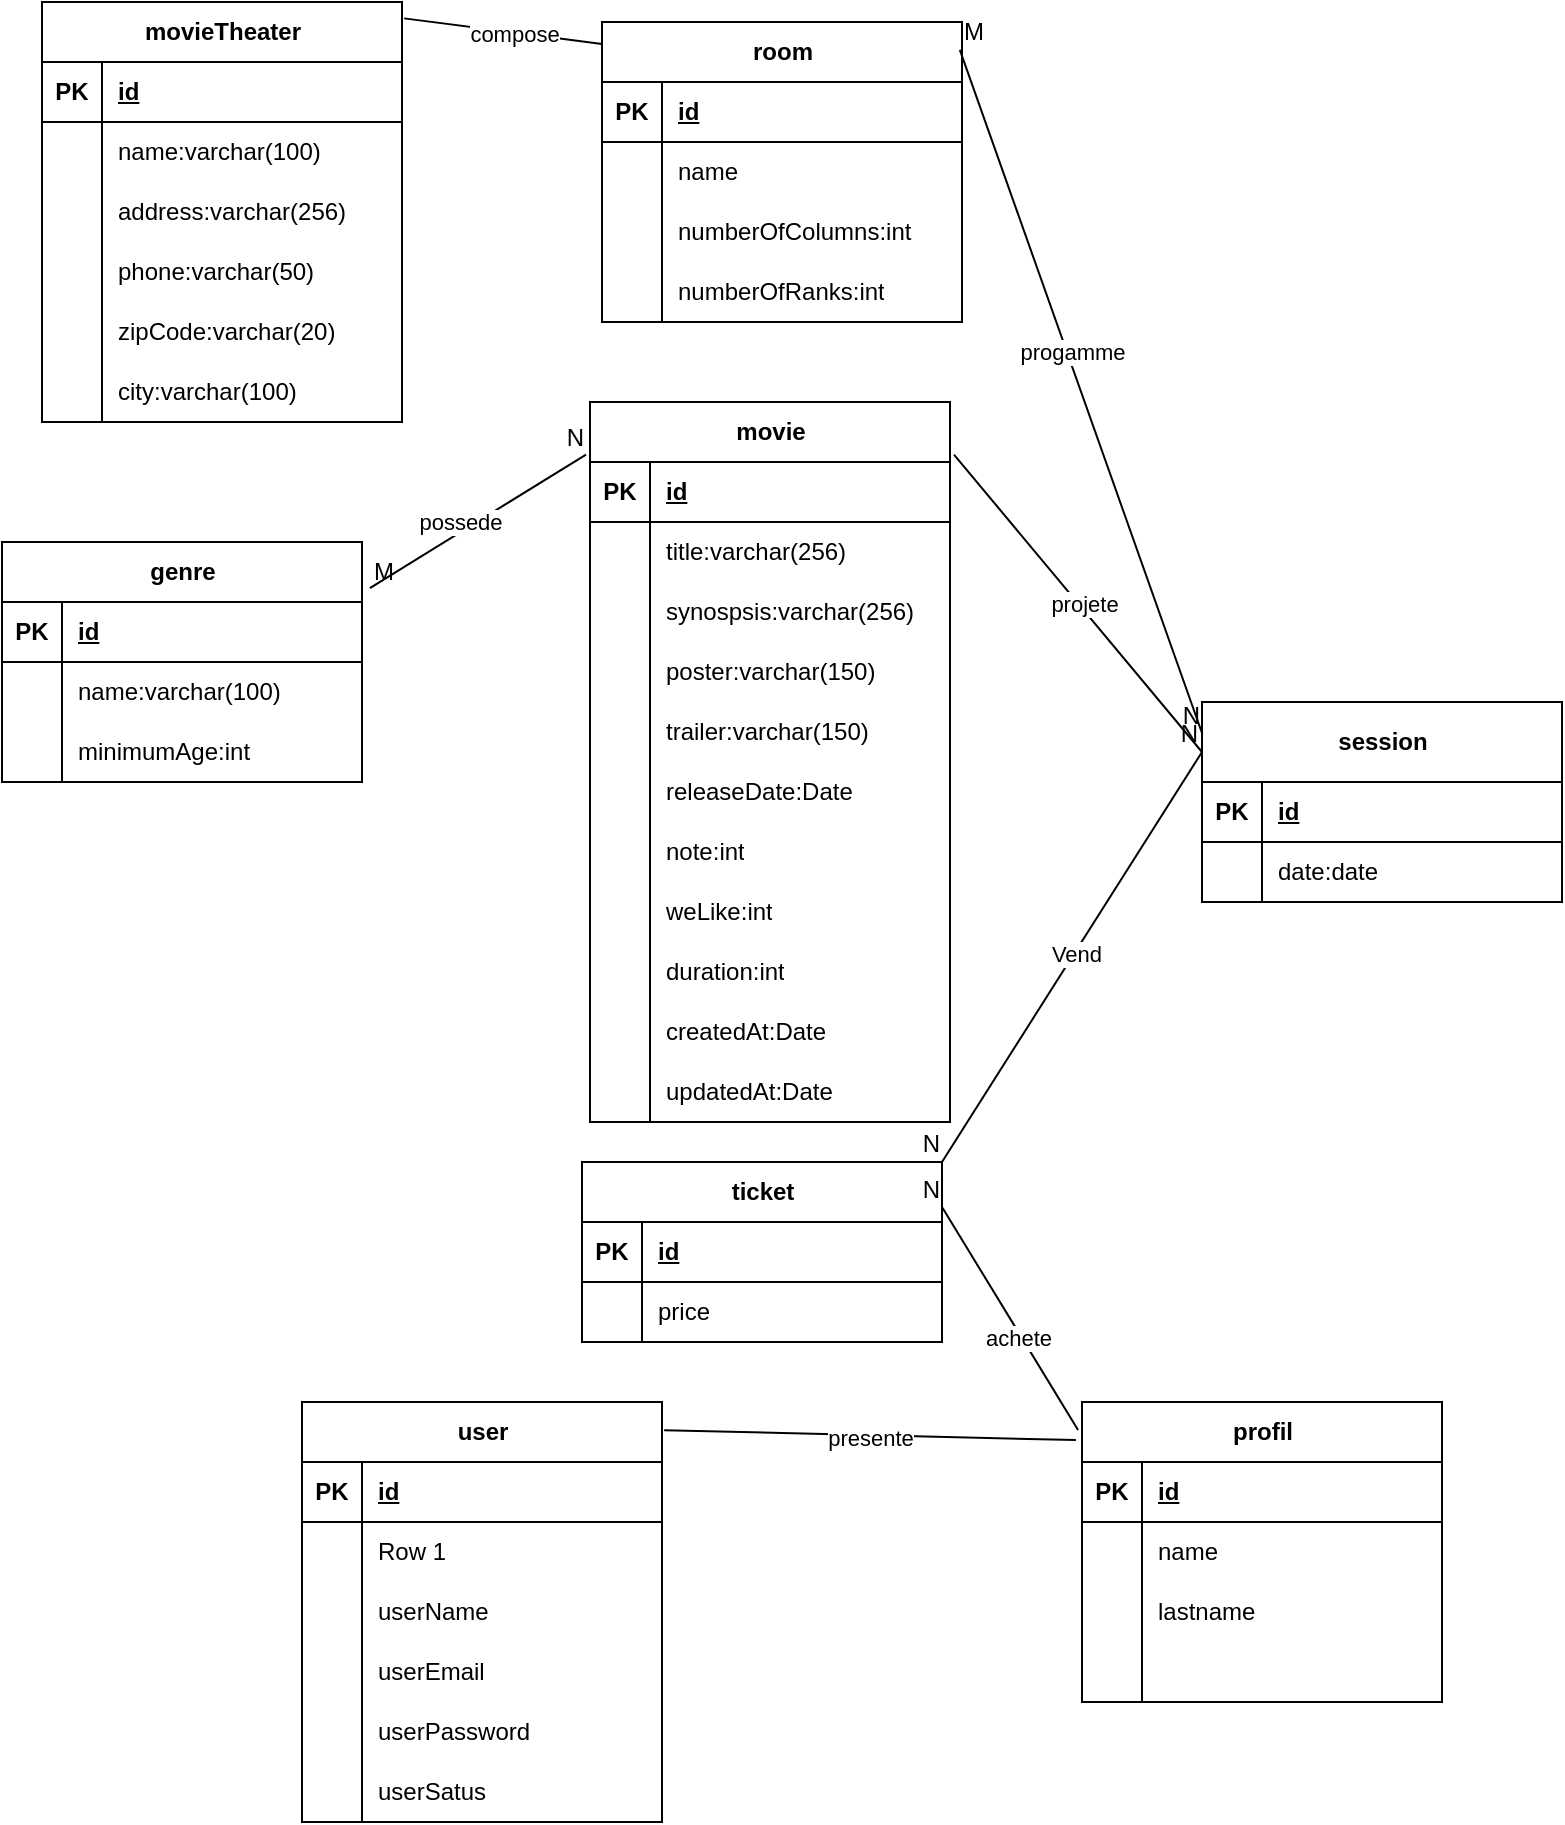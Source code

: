 <mxfile version="26.1.1">
  <diagram name="Page-1" id="TmWIu_iMLcx2jG5zVxqu">
    <mxGraphModel dx="1434" dy="746" grid="1" gridSize="10" guides="1" tooltips="1" connect="1" arrows="1" fold="1" page="1" pageScale="1" pageWidth="827" pageHeight="1169" math="0" shadow="0">
      <root>
        <mxCell id="0" />
        <mxCell id="1" parent="0" />
        <mxCell id="Eovo6TeuMwgqBrmvmddt-1" value="movieTheater" style="shape=table;startSize=30;container=1;collapsible=1;childLayout=tableLayout;fixedRows=1;rowLines=0;fontStyle=1;align=center;resizeLast=1;html=1;" parent="1" vertex="1">
          <mxGeometry x="40" y="30" width="180" height="210" as="geometry" />
        </mxCell>
        <mxCell id="Eovo6TeuMwgqBrmvmddt-2" value="" style="shape=tableRow;horizontal=0;startSize=0;swimlaneHead=0;swimlaneBody=0;fillColor=none;collapsible=0;dropTarget=0;points=[[0,0.5],[1,0.5]];portConstraint=eastwest;top=0;left=0;right=0;bottom=1;" parent="Eovo6TeuMwgqBrmvmddt-1" vertex="1">
          <mxGeometry y="30" width="180" height="30" as="geometry" />
        </mxCell>
        <mxCell id="Eovo6TeuMwgqBrmvmddt-3" value="PK" style="shape=partialRectangle;connectable=0;fillColor=none;top=0;left=0;bottom=0;right=0;fontStyle=1;overflow=hidden;whiteSpace=wrap;html=1;" parent="Eovo6TeuMwgqBrmvmddt-2" vertex="1">
          <mxGeometry width="30" height="30" as="geometry">
            <mxRectangle width="30" height="30" as="alternateBounds" />
          </mxGeometry>
        </mxCell>
        <mxCell id="Eovo6TeuMwgqBrmvmddt-4" value="id" style="shape=partialRectangle;connectable=0;fillColor=none;top=0;left=0;bottom=0;right=0;align=left;spacingLeft=6;fontStyle=5;overflow=hidden;whiteSpace=wrap;html=1;" parent="Eovo6TeuMwgqBrmvmddt-2" vertex="1">
          <mxGeometry x="30" width="150" height="30" as="geometry">
            <mxRectangle width="150" height="30" as="alternateBounds" />
          </mxGeometry>
        </mxCell>
        <mxCell id="Eovo6TeuMwgqBrmvmddt-5" value="" style="shape=tableRow;horizontal=0;startSize=0;swimlaneHead=0;swimlaneBody=0;fillColor=none;collapsible=0;dropTarget=0;points=[[0,0.5],[1,0.5]];portConstraint=eastwest;top=0;left=0;right=0;bottom=0;" parent="Eovo6TeuMwgqBrmvmddt-1" vertex="1">
          <mxGeometry y="60" width="180" height="30" as="geometry" />
        </mxCell>
        <mxCell id="Eovo6TeuMwgqBrmvmddt-6" value="" style="shape=partialRectangle;connectable=0;fillColor=none;top=0;left=0;bottom=0;right=0;editable=1;overflow=hidden;whiteSpace=wrap;html=1;" parent="Eovo6TeuMwgqBrmvmddt-5" vertex="1">
          <mxGeometry width="30" height="30" as="geometry">
            <mxRectangle width="30" height="30" as="alternateBounds" />
          </mxGeometry>
        </mxCell>
        <mxCell id="Eovo6TeuMwgqBrmvmddt-7" value="name:varchar(100)" style="shape=partialRectangle;connectable=0;fillColor=none;top=0;left=0;bottom=0;right=0;align=left;spacingLeft=6;overflow=hidden;whiteSpace=wrap;html=1;" parent="Eovo6TeuMwgqBrmvmddt-5" vertex="1">
          <mxGeometry x="30" width="150" height="30" as="geometry">
            <mxRectangle width="150" height="30" as="alternateBounds" />
          </mxGeometry>
        </mxCell>
        <mxCell id="Eovo6TeuMwgqBrmvmddt-8" value="" style="shape=tableRow;horizontal=0;startSize=0;swimlaneHead=0;swimlaneBody=0;fillColor=none;collapsible=0;dropTarget=0;points=[[0,0.5],[1,0.5]];portConstraint=eastwest;top=0;left=0;right=0;bottom=0;" parent="Eovo6TeuMwgqBrmvmddt-1" vertex="1">
          <mxGeometry y="90" width="180" height="30" as="geometry" />
        </mxCell>
        <mxCell id="Eovo6TeuMwgqBrmvmddt-9" value="" style="shape=partialRectangle;connectable=0;fillColor=none;top=0;left=0;bottom=0;right=0;editable=1;overflow=hidden;whiteSpace=wrap;html=1;" parent="Eovo6TeuMwgqBrmvmddt-8" vertex="1">
          <mxGeometry width="30" height="30" as="geometry">
            <mxRectangle width="30" height="30" as="alternateBounds" />
          </mxGeometry>
        </mxCell>
        <mxCell id="Eovo6TeuMwgqBrmvmddt-10" value="address:varchar(256)" style="shape=partialRectangle;connectable=0;fillColor=none;top=0;left=0;bottom=0;right=0;align=left;spacingLeft=6;overflow=hidden;whiteSpace=wrap;html=1;" parent="Eovo6TeuMwgqBrmvmddt-8" vertex="1">
          <mxGeometry x="30" width="150" height="30" as="geometry">
            <mxRectangle width="150" height="30" as="alternateBounds" />
          </mxGeometry>
        </mxCell>
        <mxCell id="am1S7sP2ahXipghNQd0s-4" style="shape=tableRow;horizontal=0;startSize=0;swimlaneHead=0;swimlaneBody=0;fillColor=none;collapsible=0;dropTarget=0;points=[[0,0.5],[1,0.5]];portConstraint=eastwest;top=0;left=0;right=0;bottom=0;" vertex="1" parent="Eovo6TeuMwgqBrmvmddt-1">
          <mxGeometry y="120" width="180" height="30" as="geometry" />
        </mxCell>
        <mxCell id="am1S7sP2ahXipghNQd0s-5" style="shape=partialRectangle;connectable=0;fillColor=none;top=0;left=0;bottom=0;right=0;editable=1;overflow=hidden;whiteSpace=wrap;html=1;" vertex="1" parent="am1S7sP2ahXipghNQd0s-4">
          <mxGeometry width="30" height="30" as="geometry">
            <mxRectangle width="30" height="30" as="alternateBounds" />
          </mxGeometry>
        </mxCell>
        <mxCell id="am1S7sP2ahXipghNQd0s-6" value="phone:varchar(50)" style="shape=partialRectangle;connectable=0;fillColor=none;top=0;left=0;bottom=0;right=0;align=left;spacingLeft=6;overflow=hidden;whiteSpace=wrap;html=1;" vertex="1" parent="am1S7sP2ahXipghNQd0s-4">
          <mxGeometry x="30" width="150" height="30" as="geometry">
            <mxRectangle width="150" height="30" as="alternateBounds" />
          </mxGeometry>
        </mxCell>
        <mxCell id="Eovo6TeuMwgqBrmvmddt-11" value="" style="shape=tableRow;horizontal=0;startSize=0;swimlaneHead=0;swimlaneBody=0;fillColor=none;collapsible=0;dropTarget=0;points=[[0,0.5],[1,0.5]];portConstraint=eastwest;top=0;left=0;right=0;bottom=0;" parent="Eovo6TeuMwgqBrmvmddt-1" vertex="1">
          <mxGeometry y="150" width="180" height="30" as="geometry" />
        </mxCell>
        <mxCell id="Eovo6TeuMwgqBrmvmddt-12" value="" style="shape=partialRectangle;connectable=0;fillColor=none;top=0;left=0;bottom=0;right=0;editable=1;overflow=hidden;whiteSpace=wrap;html=1;" parent="Eovo6TeuMwgqBrmvmddt-11" vertex="1">
          <mxGeometry width="30" height="30" as="geometry">
            <mxRectangle width="30" height="30" as="alternateBounds" />
          </mxGeometry>
        </mxCell>
        <mxCell id="Eovo6TeuMwgqBrmvmddt-13" value="zipCode:varchar(20)" style="shape=partialRectangle;connectable=0;fillColor=none;top=0;left=0;bottom=0;right=0;align=left;spacingLeft=6;overflow=hidden;whiteSpace=wrap;html=1;" parent="Eovo6TeuMwgqBrmvmddt-11" vertex="1">
          <mxGeometry x="30" width="150" height="30" as="geometry">
            <mxRectangle width="150" height="30" as="alternateBounds" />
          </mxGeometry>
        </mxCell>
        <mxCell id="Eovo6TeuMwgqBrmvmddt-14" style="shape=tableRow;horizontal=0;startSize=0;swimlaneHead=0;swimlaneBody=0;fillColor=none;collapsible=0;dropTarget=0;points=[[0,0.5],[1,0.5]];portConstraint=eastwest;top=0;left=0;right=0;bottom=0;" parent="Eovo6TeuMwgqBrmvmddt-1" vertex="1">
          <mxGeometry y="180" width="180" height="30" as="geometry" />
        </mxCell>
        <mxCell id="Eovo6TeuMwgqBrmvmddt-15" style="shape=partialRectangle;connectable=0;fillColor=none;top=0;left=0;bottom=0;right=0;editable=1;overflow=hidden;whiteSpace=wrap;html=1;" parent="Eovo6TeuMwgqBrmvmddt-14" vertex="1">
          <mxGeometry width="30" height="30" as="geometry">
            <mxRectangle width="30" height="30" as="alternateBounds" />
          </mxGeometry>
        </mxCell>
        <mxCell id="Eovo6TeuMwgqBrmvmddt-16" value="city:varchar(100)" style="shape=partialRectangle;connectable=0;fillColor=none;top=0;left=0;bottom=0;right=0;align=left;spacingLeft=6;overflow=hidden;whiteSpace=wrap;html=1;" parent="Eovo6TeuMwgqBrmvmddt-14" vertex="1">
          <mxGeometry x="30" width="150" height="30" as="geometry">
            <mxRectangle width="150" height="30" as="alternateBounds" />
          </mxGeometry>
        </mxCell>
        <mxCell id="Eovo6TeuMwgqBrmvmddt-17" value="room" style="shape=table;startSize=30;container=1;collapsible=1;childLayout=tableLayout;fixedRows=1;rowLines=0;fontStyle=1;align=center;resizeLast=1;html=1;" parent="1" vertex="1">
          <mxGeometry x="320" y="40" width="180" height="150" as="geometry" />
        </mxCell>
        <mxCell id="Eovo6TeuMwgqBrmvmddt-18" value="" style="shape=tableRow;horizontal=0;startSize=0;swimlaneHead=0;swimlaneBody=0;fillColor=none;collapsible=0;dropTarget=0;points=[[0,0.5],[1,0.5]];portConstraint=eastwest;top=0;left=0;right=0;bottom=1;" parent="Eovo6TeuMwgqBrmvmddt-17" vertex="1">
          <mxGeometry y="30" width="180" height="30" as="geometry" />
        </mxCell>
        <mxCell id="Eovo6TeuMwgqBrmvmddt-19" value="PK" style="shape=partialRectangle;connectable=0;fillColor=none;top=0;left=0;bottom=0;right=0;fontStyle=1;overflow=hidden;whiteSpace=wrap;html=1;" parent="Eovo6TeuMwgqBrmvmddt-18" vertex="1">
          <mxGeometry width="30" height="30" as="geometry">
            <mxRectangle width="30" height="30" as="alternateBounds" />
          </mxGeometry>
        </mxCell>
        <mxCell id="Eovo6TeuMwgqBrmvmddt-20" value="id" style="shape=partialRectangle;connectable=0;fillColor=none;top=0;left=0;bottom=0;right=0;align=left;spacingLeft=6;fontStyle=5;overflow=hidden;whiteSpace=wrap;html=1;" parent="Eovo6TeuMwgqBrmvmddt-18" vertex="1">
          <mxGeometry x="30" width="150" height="30" as="geometry">
            <mxRectangle width="150" height="30" as="alternateBounds" />
          </mxGeometry>
        </mxCell>
        <mxCell id="Eovo6TeuMwgqBrmvmddt-21" value="" style="shape=tableRow;horizontal=0;startSize=0;swimlaneHead=0;swimlaneBody=0;fillColor=none;collapsible=0;dropTarget=0;points=[[0,0.5],[1,0.5]];portConstraint=eastwest;top=0;left=0;right=0;bottom=0;" parent="Eovo6TeuMwgqBrmvmddt-17" vertex="1">
          <mxGeometry y="60" width="180" height="30" as="geometry" />
        </mxCell>
        <mxCell id="Eovo6TeuMwgqBrmvmddt-22" value="" style="shape=partialRectangle;connectable=0;fillColor=none;top=0;left=0;bottom=0;right=0;editable=1;overflow=hidden;whiteSpace=wrap;html=1;" parent="Eovo6TeuMwgqBrmvmddt-21" vertex="1">
          <mxGeometry width="30" height="30" as="geometry">
            <mxRectangle width="30" height="30" as="alternateBounds" />
          </mxGeometry>
        </mxCell>
        <mxCell id="Eovo6TeuMwgqBrmvmddt-23" value="name" style="shape=partialRectangle;connectable=0;fillColor=none;top=0;left=0;bottom=0;right=0;align=left;spacingLeft=6;overflow=hidden;whiteSpace=wrap;html=1;" parent="Eovo6TeuMwgqBrmvmddt-21" vertex="1">
          <mxGeometry x="30" width="150" height="30" as="geometry">
            <mxRectangle width="150" height="30" as="alternateBounds" />
          </mxGeometry>
        </mxCell>
        <mxCell id="Eovo6TeuMwgqBrmvmddt-24" value="" style="shape=tableRow;horizontal=0;startSize=0;swimlaneHead=0;swimlaneBody=0;fillColor=none;collapsible=0;dropTarget=0;points=[[0,0.5],[1,0.5]];portConstraint=eastwest;top=0;left=0;right=0;bottom=0;" parent="Eovo6TeuMwgqBrmvmddt-17" vertex="1">
          <mxGeometry y="90" width="180" height="30" as="geometry" />
        </mxCell>
        <mxCell id="Eovo6TeuMwgqBrmvmddt-25" value="" style="shape=partialRectangle;connectable=0;fillColor=none;top=0;left=0;bottom=0;right=0;editable=1;overflow=hidden;whiteSpace=wrap;html=1;" parent="Eovo6TeuMwgqBrmvmddt-24" vertex="1">
          <mxGeometry width="30" height="30" as="geometry">
            <mxRectangle width="30" height="30" as="alternateBounds" />
          </mxGeometry>
        </mxCell>
        <mxCell id="Eovo6TeuMwgqBrmvmddt-26" value="numberOfColumns:int" style="shape=partialRectangle;connectable=0;fillColor=none;top=0;left=0;bottom=0;right=0;align=left;spacingLeft=6;overflow=hidden;whiteSpace=wrap;html=1;" parent="Eovo6TeuMwgqBrmvmddt-24" vertex="1">
          <mxGeometry x="30" width="150" height="30" as="geometry">
            <mxRectangle width="150" height="30" as="alternateBounds" />
          </mxGeometry>
        </mxCell>
        <mxCell id="Eovo6TeuMwgqBrmvmddt-27" value="" style="shape=tableRow;horizontal=0;startSize=0;swimlaneHead=0;swimlaneBody=0;fillColor=none;collapsible=0;dropTarget=0;points=[[0,0.5],[1,0.5]];portConstraint=eastwest;top=0;left=0;right=0;bottom=0;" parent="Eovo6TeuMwgqBrmvmddt-17" vertex="1">
          <mxGeometry y="120" width="180" height="30" as="geometry" />
        </mxCell>
        <mxCell id="Eovo6TeuMwgqBrmvmddt-28" value="" style="shape=partialRectangle;connectable=0;fillColor=none;top=0;left=0;bottom=0;right=0;editable=1;overflow=hidden;whiteSpace=wrap;html=1;" parent="Eovo6TeuMwgqBrmvmddt-27" vertex="1">
          <mxGeometry width="30" height="30" as="geometry">
            <mxRectangle width="30" height="30" as="alternateBounds" />
          </mxGeometry>
        </mxCell>
        <mxCell id="Eovo6TeuMwgqBrmvmddt-29" value="numberOfRanks:int" style="shape=partialRectangle;connectable=0;fillColor=none;top=0;left=0;bottom=0;right=0;align=left;spacingLeft=6;overflow=hidden;whiteSpace=wrap;html=1;" parent="Eovo6TeuMwgqBrmvmddt-27" vertex="1">
          <mxGeometry x="30" width="150" height="30" as="geometry">
            <mxRectangle width="150" height="30" as="alternateBounds" />
          </mxGeometry>
        </mxCell>
        <mxCell id="Eovo6TeuMwgqBrmvmddt-30" value="" style="endArrow=none;html=1;rounded=0;exitX=1.006;exitY=0.039;exitDx=0;exitDy=0;exitPerimeter=0;entryX=0;entryY=0.073;entryDx=0;entryDy=0;entryPerimeter=0;" parent="1" source="Eovo6TeuMwgqBrmvmddt-1" target="Eovo6TeuMwgqBrmvmddt-17" edge="1">
          <mxGeometry relative="1" as="geometry">
            <mxPoint x="260" y="110" as="sourcePoint" />
            <mxPoint x="420" y="110" as="targetPoint" />
          </mxGeometry>
        </mxCell>
        <mxCell id="Eovo6TeuMwgqBrmvmddt-104" value="compose" style="edgeLabel;html=1;align=center;verticalAlign=middle;resizable=0;points=[];" parent="Eovo6TeuMwgqBrmvmddt-30" vertex="1" connectable="0">
          <mxGeometry x="0.11" relative="1" as="geometry">
            <mxPoint as="offset" />
          </mxGeometry>
        </mxCell>
        <mxCell id="Eovo6TeuMwgqBrmvmddt-31" value="session" style="shape=table;startSize=40;container=1;collapsible=1;childLayout=tableLayout;fixedRows=1;rowLines=0;fontStyle=1;align=center;resizeLast=1;html=1;" parent="1" vertex="1">
          <mxGeometry x="620" y="380" width="180" height="100" as="geometry" />
        </mxCell>
        <mxCell id="Eovo6TeuMwgqBrmvmddt-32" value="" style="shape=tableRow;horizontal=0;startSize=0;swimlaneHead=0;swimlaneBody=0;fillColor=none;collapsible=0;dropTarget=0;points=[[0,0.5],[1,0.5]];portConstraint=eastwest;top=0;left=0;right=0;bottom=1;" parent="Eovo6TeuMwgqBrmvmddt-31" vertex="1">
          <mxGeometry y="40" width="180" height="30" as="geometry" />
        </mxCell>
        <mxCell id="Eovo6TeuMwgqBrmvmddt-33" value="PK" style="shape=partialRectangle;connectable=0;fillColor=none;top=0;left=0;bottom=0;right=0;fontStyle=1;overflow=hidden;whiteSpace=wrap;html=1;" parent="Eovo6TeuMwgqBrmvmddt-32" vertex="1">
          <mxGeometry width="30" height="30" as="geometry">
            <mxRectangle width="30" height="30" as="alternateBounds" />
          </mxGeometry>
        </mxCell>
        <mxCell id="Eovo6TeuMwgqBrmvmddt-34" value="id" style="shape=partialRectangle;connectable=0;fillColor=none;top=0;left=0;bottom=0;right=0;align=left;spacingLeft=6;fontStyle=5;overflow=hidden;whiteSpace=wrap;html=1;" parent="Eovo6TeuMwgqBrmvmddt-32" vertex="1">
          <mxGeometry x="30" width="150" height="30" as="geometry">
            <mxRectangle width="150" height="30" as="alternateBounds" />
          </mxGeometry>
        </mxCell>
        <mxCell id="Eovo6TeuMwgqBrmvmddt-35" value="" style="shape=tableRow;horizontal=0;startSize=0;swimlaneHead=0;swimlaneBody=0;fillColor=none;collapsible=0;dropTarget=0;points=[[0,0.5],[1,0.5]];portConstraint=eastwest;top=0;left=0;right=0;bottom=0;" parent="Eovo6TeuMwgqBrmvmddt-31" vertex="1">
          <mxGeometry y="70" width="180" height="30" as="geometry" />
        </mxCell>
        <mxCell id="Eovo6TeuMwgqBrmvmddt-36" value="" style="shape=partialRectangle;connectable=0;fillColor=none;top=0;left=0;bottom=0;right=0;editable=1;overflow=hidden;whiteSpace=wrap;html=1;" parent="Eovo6TeuMwgqBrmvmddt-35" vertex="1">
          <mxGeometry width="30" height="30" as="geometry">
            <mxRectangle width="30" height="30" as="alternateBounds" />
          </mxGeometry>
        </mxCell>
        <mxCell id="Eovo6TeuMwgqBrmvmddt-37" value="date:date" style="shape=partialRectangle;connectable=0;fillColor=none;top=0;left=0;bottom=0;right=0;align=left;spacingLeft=6;overflow=hidden;whiteSpace=wrap;html=1;" parent="Eovo6TeuMwgqBrmvmddt-35" vertex="1">
          <mxGeometry x="30" width="150" height="30" as="geometry">
            <mxRectangle width="150" height="30" as="alternateBounds" />
          </mxGeometry>
        </mxCell>
        <mxCell id="Eovo6TeuMwgqBrmvmddt-47" value="" style="endArrow=none;html=1;rounded=0;exitX=0.994;exitY=0.093;exitDx=0;exitDy=0;exitPerimeter=0;entryX=0;entryY=0.155;entryDx=0;entryDy=0;entryPerimeter=0;" parent="1" source="Eovo6TeuMwgqBrmvmddt-17" target="Eovo6TeuMwgqBrmvmddt-31" edge="1">
          <mxGeometry relative="1" as="geometry">
            <mxPoint x="320" y="350" as="sourcePoint" />
            <mxPoint x="480" y="350" as="targetPoint" />
          </mxGeometry>
        </mxCell>
        <mxCell id="Eovo6TeuMwgqBrmvmddt-48" value="M" style="resizable=0;html=1;whiteSpace=wrap;align=left;verticalAlign=bottom;" parent="Eovo6TeuMwgqBrmvmddt-47" connectable="0" vertex="1">
          <mxGeometry x="-1" relative="1" as="geometry" />
        </mxCell>
        <mxCell id="Eovo6TeuMwgqBrmvmddt-49" value="N" style="resizable=0;html=1;whiteSpace=wrap;align=right;verticalAlign=bottom;" parent="Eovo6TeuMwgqBrmvmddt-47" connectable="0" vertex="1">
          <mxGeometry x="1" relative="1" as="geometry" />
        </mxCell>
        <mxCell id="Eovo6TeuMwgqBrmvmddt-105" value="progamme" style="edgeLabel;html=1;align=center;verticalAlign=middle;resizable=0;points=[];" parent="Eovo6TeuMwgqBrmvmddt-47" vertex="1" connectable="0">
          <mxGeometry x="-0.113" y="2" relative="1" as="geometry">
            <mxPoint as="offset" />
          </mxGeometry>
        </mxCell>
        <mxCell id="Eovo6TeuMwgqBrmvmddt-50" value="genre" style="shape=table;startSize=30;container=1;collapsible=1;childLayout=tableLayout;fixedRows=1;rowLines=0;fontStyle=1;align=center;resizeLast=1;html=1;" parent="1" vertex="1">
          <mxGeometry x="20" y="300" width="180" height="120" as="geometry" />
        </mxCell>
        <mxCell id="Eovo6TeuMwgqBrmvmddt-51" value="" style="shape=tableRow;horizontal=0;startSize=0;swimlaneHead=0;swimlaneBody=0;fillColor=none;collapsible=0;dropTarget=0;points=[[0,0.5],[1,0.5]];portConstraint=eastwest;top=0;left=0;right=0;bottom=1;" parent="Eovo6TeuMwgqBrmvmddt-50" vertex="1">
          <mxGeometry y="30" width="180" height="30" as="geometry" />
        </mxCell>
        <mxCell id="Eovo6TeuMwgqBrmvmddt-52" value="PK" style="shape=partialRectangle;connectable=0;fillColor=none;top=0;left=0;bottom=0;right=0;fontStyle=1;overflow=hidden;whiteSpace=wrap;html=1;" parent="Eovo6TeuMwgqBrmvmddt-51" vertex="1">
          <mxGeometry width="30" height="30" as="geometry">
            <mxRectangle width="30" height="30" as="alternateBounds" />
          </mxGeometry>
        </mxCell>
        <mxCell id="Eovo6TeuMwgqBrmvmddt-53" value="id" style="shape=partialRectangle;connectable=0;fillColor=none;top=0;left=0;bottom=0;right=0;align=left;spacingLeft=6;fontStyle=5;overflow=hidden;whiteSpace=wrap;html=1;" parent="Eovo6TeuMwgqBrmvmddt-51" vertex="1">
          <mxGeometry x="30" width="150" height="30" as="geometry">
            <mxRectangle width="150" height="30" as="alternateBounds" />
          </mxGeometry>
        </mxCell>
        <mxCell id="Eovo6TeuMwgqBrmvmddt-54" value="" style="shape=tableRow;horizontal=0;startSize=0;swimlaneHead=0;swimlaneBody=0;fillColor=none;collapsible=0;dropTarget=0;points=[[0,0.5],[1,0.5]];portConstraint=eastwest;top=0;left=0;right=0;bottom=0;" parent="Eovo6TeuMwgqBrmvmddt-50" vertex="1">
          <mxGeometry y="60" width="180" height="30" as="geometry" />
        </mxCell>
        <mxCell id="Eovo6TeuMwgqBrmvmddt-55" value="" style="shape=partialRectangle;connectable=0;fillColor=none;top=0;left=0;bottom=0;right=0;editable=1;overflow=hidden;whiteSpace=wrap;html=1;" parent="Eovo6TeuMwgqBrmvmddt-54" vertex="1">
          <mxGeometry width="30" height="30" as="geometry">
            <mxRectangle width="30" height="30" as="alternateBounds" />
          </mxGeometry>
        </mxCell>
        <mxCell id="Eovo6TeuMwgqBrmvmddt-56" value="name:varchar(100)" style="shape=partialRectangle;connectable=0;fillColor=none;top=0;left=0;bottom=0;right=0;align=left;spacingLeft=6;overflow=hidden;whiteSpace=wrap;html=1;" parent="Eovo6TeuMwgqBrmvmddt-54" vertex="1">
          <mxGeometry x="30" width="150" height="30" as="geometry">
            <mxRectangle width="150" height="30" as="alternateBounds" />
          </mxGeometry>
        </mxCell>
        <mxCell id="Eovo6TeuMwgqBrmvmddt-57" value="" style="shape=tableRow;horizontal=0;startSize=0;swimlaneHead=0;swimlaneBody=0;fillColor=none;collapsible=0;dropTarget=0;points=[[0,0.5],[1,0.5]];portConstraint=eastwest;top=0;left=0;right=0;bottom=0;" parent="Eovo6TeuMwgqBrmvmddt-50" vertex="1">
          <mxGeometry y="90" width="180" height="30" as="geometry" />
        </mxCell>
        <mxCell id="Eovo6TeuMwgqBrmvmddt-58" value="" style="shape=partialRectangle;connectable=0;fillColor=none;top=0;left=0;bottom=0;right=0;editable=1;overflow=hidden;whiteSpace=wrap;html=1;" parent="Eovo6TeuMwgqBrmvmddt-57" vertex="1">
          <mxGeometry width="30" height="30" as="geometry">
            <mxRectangle width="30" height="30" as="alternateBounds" />
          </mxGeometry>
        </mxCell>
        <mxCell id="Eovo6TeuMwgqBrmvmddt-59" value="minimumAge:int" style="shape=partialRectangle;connectable=0;fillColor=none;top=0;left=0;bottom=0;right=0;align=left;spacingLeft=6;overflow=hidden;whiteSpace=wrap;html=1;" parent="Eovo6TeuMwgqBrmvmddt-57" vertex="1">
          <mxGeometry x="30" width="150" height="30" as="geometry">
            <mxRectangle width="150" height="30" as="alternateBounds" />
          </mxGeometry>
        </mxCell>
        <mxCell id="Eovo6TeuMwgqBrmvmddt-66" value="movie" style="shape=table;startSize=30;container=1;collapsible=1;childLayout=tableLayout;fixedRows=1;rowLines=0;fontStyle=1;align=center;resizeLast=1;html=1;" parent="1" vertex="1">
          <mxGeometry x="314" y="230" width="180" height="360" as="geometry" />
        </mxCell>
        <mxCell id="Eovo6TeuMwgqBrmvmddt-67" value="" style="shape=tableRow;horizontal=0;startSize=0;swimlaneHead=0;swimlaneBody=0;fillColor=none;collapsible=0;dropTarget=0;points=[[0,0.5],[1,0.5]];portConstraint=eastwest;top=0;left=0;right=0;bottom=1;" parent="Eovo6TeuMwgqBrmvmddt-66" vertex="1">
          <mxGeometry y="30" width="180" height="30" as="geometry" />
        </mxCell>
        <mxCell id="Eovo6TeuMwgqBrmvmddt-68" value="PK" style="shape=partialRectangle;connectable=0;fillColor=none;top=0;left=0;bottom=0;right=0;fontStyle=1;overflow=hidden;whiteSpace=wrap;html=1;" parent="Eovo6TeuMwgqBrmvmddt-67" vertex="1">
          <mxGeometry width="30" height="30" as="geometry">
            <mxRectangle width="30" height="30" as="alternateBounds" />
          </mxGeometry>
        </mxCell>
        <mxCell id="Eovo6TeuMwgqBrmvmddt-69" value="id" style="shape=partialRectangle;connectable=0;fillColor=none;top=0;left=0;bottom=0;right=0;align=left;spacingLeft=6;fontStyle=5;overflow=hidden;whiteSpace=wrap;html=1;" parent="Eovo6TeuMwgqBrmvmddt-67" vertex="1">
          <mxGeometry x="30" width="150" height="30" as="geometry">
            <mxRectangle width="150" height="30" as="alternateBounds" />
          </mxGeometry>
        </mxCell>
        <mxCell id="Eovo6TeuMwgqBrmvmddt-70" value="" style="shape=tableRow;horizontal=0;startSize=0;swimlaneHead=0;swimlaneBody=0;fillColor=none;collapsible=0;dropTarget=0;points=[[0,0.5],[1,0.5]];portConstraint=eastwest;top=0;left=0;right=0;bottom=0;" parent="Eovo6TeuMwgqBrmvmddt-66" vertex="1">
          <mxGeometry y="60" width="180" height="30" as="geometry" />
        </mxCell>
        <mxCell id="Eovo6TeuMwgqBrmvmddt-71" value="" style="shape=partialRectangle;connectable=0;fillColor=none;top=0;left=0;bottom=0;right=0;editable=1;overflow=hidden;whiteSpace=wrap;html=1;" parent="Eovo6TeuMwgqBrmvmddt-70" vertex="1">
          <mxGeometry width="30" height="30" as="geometry">
            <mxRectangle width="30" height="30" as="alternateBounds" />
          </mxGeometry>
        </mxCell>
        <mxCell id="Eovo6TeuMwgqBrmvmddt-72" value="title:varchar(256)" style="shape=partialRectangle;connectable=0;fillColor=none;top=0;left=0;bottom=0;right=0;align=left;spacingLeft=6;overflow=hidden;whiteSpace=wrap;html=1;" parent="Eovo6TeuMwgqBrmvmddt-70" vertex="1">
          <mxGeometry x="30" width="150" height="30" as="geometry">
            <mxRectangle width="150" height="30" as="alternateBounds" />
          </mxGeometry>
        </mxCell>
        <mxCell id="Eovo6TeuMwgqBrmvmddt-73" value="" style="shape=tableRow;horizontal=0;startSize=0;swimlaneHead=0;swimlaneBody=0;fillColor=none;collapsible=0;dropTarget=0;points=[[0,0.5],[1,0.5]];portConstraint=eastwest;top=0;left=0;right=0;bottom=0;" parent="Eovo6TeuMwgqBrmvmddt-66" vertex="1">
          <mxGeometry y="90" width="180" height="30" as="geometry" />
        </mxCell>
        <mxCell id="Eovo6TeuMwgqBrmvmddt-74" value="" style="shape=partialRectangle;connectable=0;fillColor=none;top=0;left=0;bottom=0;right=0;editable=1;overflow=hidden;whiteSpace=wrap;html=1;" parent="Eovo6TeuMwgqBrmvmddt-73" vertex="1">
          <mxGeometry width="30" height="30" as="geometry">
            <mxRectangle width="30" height="30" as="alternateBounds" />
          </mxGeometry>
        </mxCell>
        <mxCell id="Eovo6TeuMwgqBrmvmddt-75" value="synospsis:varchar(256)" style="shape=partialRectangle;connectable=0;fillColor=none;top=0;left=0;bottom=0;right=0;align=left;spacingLeft=6;overflow=hidden;whiteSpace=wrap;html=1;" parent="Eovo6TeuMwgqBrmvmddt-73" vertex="1">
          <mxGeometry x="30" width="150" height="30" as="geometry">
            <mxRectangle width="150" height="30" as="alternateBounds" />
          </mxGeometry>
        </mxCell>
        <mxCell id="Eovo6TeuMwgqBrmvmddt-76" value="" style="shape=tableRow;horizontal=0;startSize=0;swimlaneHead=0;swimlaneBody=0;fillColor=none;collapsible=0;dropTarget=0;points=[[0,0.5],[1,0.5]];portConstraint=eastwest;top=0;left=0;right=0;bottom=0;" parent="Eovo6TeuMwgqBrmvmddt-66" vertex="1">
          <mxGeometry y="120" width="180" height="30" as="geometry" />
        </mxCell>
        <mxCell id="Eovo6TeuMwgqBrmvmddt-77" value="" style="shape=partialRectangle;connectable=0;fillColor=none;top=0;left=0;bottom=0;right=0;editable=1;overflow=hidden;whiteSpace=wrap;html=1;" parent="Eovo6TeuMwgqBrmvmddt-76" vertex="1">
          <mxGeometry width="30" height="30" as="geometry">
            <mxRectangle width="30" height="30" as="alternateBounds" />
          </mxGeometry>
        </mxCell>
        <mxCell id="Eovo6TeuMwgqBrmvmddt-78" value="poster:varchar(150)" style="shape=partialRectangle;connectable=0;fillColor=none;top=0;left=0;bottom=0;right=0;align=left;spacingLeft=6;overflow=hidden;whiteSpace=wrap;html=1;" parent="Eovo6TeuMwgqBrmvmddt-76" vertex="1">
          <mxGeometry x="30" width="150" height="30" as="geometry">
            <mxRectangle width="150" height="30" as="alternateBounds" />
          </mxGeometry>
        </mxCell>
        <mxCell id="Eovo6TeuMwgqBrmvmddt-185" style="shape=tableRow;horizontal=0;startSize=0;swimlaneHead=0;swimlaneBody=0;fillColor=none;collapsible=0;dropTarget=0;points=[[0,0.5],[1,0.5]];portConstraint=eastwest;top=0;left=0;right=0;bottom=0;" parent="Eovo6TeuMwgqBrmvmddt-66" vertex="1">
          <mxGeometry y="150" width="180" height="30" as="geometry" />
        </mxCell>
        <mxCell id="Eovo6TeuMwgqBrmvmddt-186" style="shape=partialRectangle;connectable=0;fillColor=none;top=0;left=0;bottom=0;right=0;editable=1;overflow=hidden;whiteSpace=wrap;html=1;" parent="Eovo6TeuMwgqBrmvmddt-185" vertex="1">
          <mxGeometry width="30" height="30" as="geometry">
            <mxRectangle width="30" height="30" as="alternateBounds" />
          </mxGeometry>
        </mxCell>
        <mxCell id="Eovo6TeuMwgqBrmvmddt-187" value="trailer:varchar(150)" style="shape=partialRectangle;connectable=0;fillColor=none;top=0;left=0;bottom=0;right=0;align=left;spacingLeft=6;overflow=hidden;whiteSpace=wrap;html=1;" parent="Eovo6TeuMwgqBrmvmddt-185" vertex="1">
          <mxGeometry x="30" width="150" height="30" as="geometry">
            <mxRectangle width="150" height="30" as="alternateBounds" />
          </mxGeometry>
        </mxCell>
        <mxCell id="Eovo6TeuMwgqBrmvmddt-188" style="shape=tableRow;horizontal=0;startSize=0;swimlaneHead=0;swimlaneBody=0;fillColor=none;collapsible=0;dropTarget=0;points=[[0,0.5],[1,0.5]];portConstraint=eastwest;top=0;left=0;right=0;bottom=0;" parent="Eovo6TeuMwgqBrmvmddt-66" vertex="1">
          <mxGeometry y="180" width="180" height="30" as="geometry" />
        </mxCell>
        <mxCell id="Eovo6TeuMwgqBrmvmddt-189" style="shape=partialRectangle;connectable=0;fillColor=none;top=0;left=0;bottom=0;right=0;editable=1;overflow=hidden;whiteSpace=wrap;html=1;" parent="Eovo6TeuMwgqBrmvmddt-188" vertex="1">
          <mxGeometry width="30" height="30" as="geometry">
            <mxRectangle width="30" height="30" as="alternateBounds" />
          </mxGeometry>
        </mxCell>
        <mxCell id="Eovo6TeuMwgqBrmvmddt-190" value="releaseDate:Date" style="shape=partialRectangle;connectable=0;fillColor=none;top=0;left=0;bottom=0;right=0;align=left;spacingLeft=6;overflow=hidden;whiteSpace=wrap;html=1;" parent="Eovo6TeuMwgqBrmvmddt-188" vertex="1">
          <mxGeometry x="30" width="150" height="30" as="geometry">
            <mxRectangle width="150" height="30" as="alternateBounds" />
          </mxGeometry>
        </mxCell>
        <mxCell id="Eovo6TeuMwgqBrmvmddt-79" style="shape=tableRow;horizontal=0;startSize=0;swimlaneHead=0;swimlaneBody=0;fillColor=none;collapsible=0;dropTarget=0;points=[[0,0.5],[1,0.5]];portConstraint=eastwest;top=0;left=0;right=0;bottom=0;" parent="Eovo6TeuMwgqBrmvmddt-66" vertex="1">
          <mxGeometry y="210" width="180" height="30" as="geometry" />
        </mxCell>
        <mxCell id="Eovo6TeuMwgqBrmvmddt-80" style="shape=partialRectangle;connectable=0;fillColor=none;top=0;left=0;bottom=0;right=0;editable=1;overflow=hidden;whiteSpace=wrap;html=1;" parent="Eovo6TeuMwgqBrmvmddt-79" vertex="1">
          <mxGeometry width="30" height="30" as="geometry">
            <mxRectangle width="30" height="30" as="alternateBounds" />
          </mxGeometry>
        </mxCell>
        <mxCell id="Eovo6TeuMwgqBrmvmddt-81" value="note:int" style="shape=partialRectangle;connectable=0;fillColor=none;top=0;left=0;bottom=0;right=0;align=left;spacingLeft=6;overflow=hidden;whiteSpace=wrap;html=1;" parent="Eovo6TeuMwgqBrmvmddt-79" vertex="1">
          <mxGeometry x="30" width="150" height="30" as="geometry">
            <mxRectangle width="150" height="30" as="alternateBounds" />
          </mxGeometry>
        </mxCell>
        <mxCell id="Eovo6TeuMwgqBrmvmddt-82" style="shape=tableRow;horizontal=0;startSize=0;swimlaneHead=0;swimlaneBody=0;fillColor=none;collapsible=0;dropTarget=0;points=[[0,0.5],[1,0.5]];portConstraint=eastwest;top=0;left=0;right=0;bottom=0;" parent="Eovo6TeuMwgqBrmvmddt-66" vertex="1">
          <mxGeometry y="240" width="180" height="30" as="geometry" />
        </mxCell>
        <mxCell id="Eovo6TeuMwgqBrmvmddt-83" style="shape=partialRectangle;connectable=0;fillColor=none;top=0;left=0;bottom=0;right=0;editable=1;overflow=hidden;whiteSpace=wrap;html=1;" parent="Eovo6TeuMwgqBrmvmddt-82" vertex="1">
          <mxGeometry width="30" height="30" as="geometry">
            <mxRectangle width="30" height="30" as="alternateBounds" />
          </mxGeometry>
        </mxCell>
        <mxCell id="Eovo6TeuMwgqBrmvmddt-84" value="weLike:int" style="shape=partialRectangle;connectable=0;fillColor=none;top=0;left=0;bottom=0;right=0;align=left;spacingLeft=6;overflow=hidden;whiteSpace=wrap;html=1;" parent="Eovo6TeuMwgqBrmvmddt-82" vertex="1">
          <mxGeometry x="30" width="150" height="30" as="geometry">
            <mxRectangle width="150" height="30" as="alternateBounds" />
          </mxGeometry>
        </mxCell>
        <mxCell id="Eovo6TeuMwgqBrmvmddt-85" style="shape=tableRow;horizontal=0;startSize=0;swimlaneHead=0;swimlaneBody=0;fillColor=none;collapsible=0;dropTarget=0;points=[[0,0.5],[1,0.5]];portConstraint=eastwest;top=0;left=0;right=0;bottom=0;" parent="Eovo6TeuMwgqBrmvmddt-66" vertex="1">
          <mxGeometry y="270" width="180" height="30" as="geometry" />
        </mxCell>
        <mxCell id="Eovo6TeuMwgqBrmvmddt-86" style="shape=partialRectangle;connectable=0;fillColor=none;top=0;left=0;bottom=0;right=0;editable=1;overflow=hidden;whiteSpace=wrap;html=1;" parent="Eovo6TeuMwgqBrmvmddt-85" vertex="1">
          <mxGeometry width="30" height="30" as="geometry">
            <mxRectangle width="30" height="30" as="alternateBounds" />
          </mxGeometry>
        </mxCell>
        <mxCell id="Eovo6TeuMwgqBrmvmddt-87" value="duration:int" style="shape=partialRectangle;connectable=0;fillColor=none;top=0;left=0;bottom=0;right=0;align=left;spacingLeft=6;overflow=hidden;whiteSpace=wrap;html=1;" parent="Eovo6TeuMwgqBrmvmddt-85" vertex="1">
          <mxGeometry x="30" width="150" height="30" as="geometry">
            <mxRectangle width="150" height="30" as="alternateBounds" />
          </mxGeometry>
        </mxCell>
        <mxCell id="Eovo6TeuMwgqBrmvmddt-88" style="shape=tableRow;horizontal=0;startSize=0;swimlaneHead=0;swimlaneBody=0;fillColor=none;collapsible=0;dropTarget=0;points=[[0,0.5],[1,0.5]];portConstraint=eastwest;top=0;left=0;right=0;bottom=0;" parent="Eovo6TeuMwgqBrmvmddt-66" vertex="1">
          <mxGeometry y="300" width="180" height="30" as="geometry" />
        </mxCell>
        <mxCell id="Eovo6TeuMwgqBrmvmddt-89" style="shape=partialRectangle;connectable=0;fillColor=none;top=0;left=0;bottom=0;right=0;editable=1;overflow=hidden;whiteSpace=wrap;html=1;" parent="Eovo6TeuMwgqBrmvmddt-88" vertex="1">
          <mxGeometry width="30" height="30" as="geometry">
            <mxRectangle width="30" height="30" as="alternateBounds" />
          </mxGeometry>
        </mxCell>
        <mxCell id="Eovo6TeuMwgqBrmvmddt-90" value="createdAt:Date" style="shape=partialRectangle;connectable=0;fillColor=none;top=0;left=0;bottom=0;right=0;align=left;spacingLeft=6;overflow=hidden;whiteSpace=wrap;html=1;" parent="Eovo6TeuMwgqBrmvmddt-88" vertex="1">
          <mxGeometry x="30" width="150" height="30" as="geometry">
            <mxRectangle width="150" height="30" as="alternateBounds" />
          </mxGeometry>
        </mxCell>
        <mxCell id="Eovo6TeuMwgqBrmvmddt-91" style="shape=tableRow;horizontal=0;startSize=0;swimlaneHead=0;swimlaneBody=0;fillColor=none;collapsible=0;dropTarget=0;points=[[0,0.5],[1,0.5]];portConstraint=eastwest;top=0;left=0;right=0;bottom=0;" parent="Eovo6TeuMwgqBrmvmddt-66" vertex="1">
          <mxGeometry y="330" width="180" height="30" as="geometry" />
        </mxCell>
        <mxCell id="Eovo6TeuMwgqBrmvmddt-92" style="shape=partialRectangle;connectable=0;fillColor=none;top=0;left=0;bottom=0;right=0;editable=1;overflow=hidden;whiteSpace=wrap;html=1;" parent="Eovo6TeuMwgqBrmvmddt-91" vertex="1">
          <mxGeometry width="30" height="30" as="geometry">
            <mxRectangle width="30" height="30" as="alternateBounds" />
          </mxGeometry>
        </mxCell>
        <mxCell id="Eovo6TeuMwgqBrmvmddt-93" value="updatedAt:Date" style="shape=partialRectangle;connectable=0;fillColor=none;top=0;left=0;bottom=0;right=0;align=left;spacingLeft=6;overflow=hidden;whiteSpace=wrap;html=1;" parent="Eovo6TeuMwgqBrmvmddt-91" vertex="1">
          <mxGeometry x="30" width="150" height="30" as="geometry">
            <mxRectangle width="150" height="30" as="alternateBounds" />
          </mxGeometry>
        </mxCell>
        <mxCell id="Eovo6TeuMwgqBrmvmddt-100" value="" style="endArrow=none;html=1;rounded=0;exitX=1.022;exitY=0.192;exitDx=0;exitDy=0;exitPerimeter=0;entryX=-0.011;entryY=0.073;entryDx=0;entryDy=0;entryPerimeter=0;" parent="1" source="Eovo6TeuMwgqBrmvmddt-50" target="Eovo6TeuMwgqBrmvmddt-66" edge="1">
          <mxGeometry relative="1" as="geometry">
            <mxPoint x="360" y="320" as="sourcePoint" />
            <mxPoint x="490" y="320" as="targetPoint" />
          </mxGeometry>
        </mxCell>
        <mxCell id="Eovo6TeuMwgqBrmvmddt-101" value="M" style="resizable=0;html=1;whiteSpace=wrap;align=left;verticalAlign=bottom;" parent="Eovo6TeuMwgqBrmvmddt-100" connectable="0" vertex="1">
          <mxGeometry x="-1" relative="1" as="geometry" />
        </mxCell>
        <mxCell id="Eovo6TeuMwgqBrmvmddt-102" value="N" style="resizable=0;html=1;whiteSpace=wrap;align=right;verticalAlign=bottom;" parent="Eovo6TeuMwgqBrmvmddt-100" connectable="0" vertex="1">
          <mxGeometry x="1" relative="1" as="geometry" />
        </mxCell>
        <mxCell id="Eovo6TeuMwgqBrmvmddt-103" value="possede" style="edgeLabel;html=1;align=center;verticalAlign=middle;resizable=0;points=[];" parent="Eovo6TeuMwgqBrmvmddt-100" vertex="1" connectable="0">
          <mxGeometry x="-0.532" y="-4" relative="1" as="geometry">
            <mxPoint x="18" y="-21" as="offset" />
          </mxGeometry>
        </mxCell>
        <mxCell id="Eovo6TeuMwgqBrmvmddt-106" value="" style="endArrow=none;html=1;rounded=0;entryX=0;entryY=0.25;entryDx=0;entryDy=0;exitX=1.011;exitY=0.073;exitDx=0;exitDy=0;exitPerimeter=0;" parent="1" source="Eovo6TeuMwgqBrmvmddt-66" target="Eovo6TeuMwgqBrmvmddt-31" edge="1">
          <mxGeometry relative="1" as="geometry">
            <mxPoint x="360" y="320" as="sourcePoint" />
            <mxPoint x="520" y="320" as="targetPoint" />
          </mxGeometry>
        </mxCell>
        <mxCell id="Eovo6TeuMwgqBrmvmddt-107" value="N" style="resizable=0;html=1;whiteSpace=wrap;align=right;verticalAlign=bottom;" parent="Eovo6TeuMwgqBrmvmddt-106" connectable="0" vertex="1">
          <mxGeometry x="1" relative="1" as="geometry" />
        </mxCell>
        <mxCell id="Eovo6TeuMwgqBrmvmddt-108" value="projete" style="edgeLabel;html=1;align=center;verticalAlign=middle;resizable=0;points=[];" parent="Eovo6TeuMwgqBrmvmddt-106" vertex="1" connectable="0">
          <mxGeometry x="0.012" y="2" relative="1" as="geometry">
            <mxPoint as="offset" />
          </mxGeometry>
        </mxCell>
        <mxCell id="Eovo6TeuMwgqBrmvmddt-113" value="ticket" style="shape=table;startSize=30;container=1;collapsible=1;childLayout=tableLayout;fixedRows=1;rowLines=0;fontStyle=1;align=center;resizeLast=1;html=1;" parent="1" vertex="1">
          <mxGeometry x="310" y="610" width="180" height="90" as="geometry" />
        </mxCell>
        <mxCell id="Eovo6TeuMwgqBrmvmddt-114" value="" style="shape=tableRow;horizontal=0;startSize=0;swimlaneHead=0;swimlaneBody=0;fillColor=none;collapsible=0;dropTarget=0;points=[[0,0.5],[1,0.5]];portConstraint=eastwest;top=0;left=0;right=0;bottom=1;" parent="Eovo6TeuMwgqBrmvmddt-113" vertex="1">
          <mxGeometry y="30" width="180" height="30" as="geometry" />
        </mxCell>
        <mxCell id="Eovo6TeuMwgqBrmvmddt-115" value="PK" style="shape=partialRectangle;connectable=0;fillColor=none;top=0;left=0;bottom=0;right=0;fontStyle=1;overflow=hidden;whiteSpace=wrap;html=1;" parent="Eovo6TeuMwgqBrmvmddt-114" vertex="1">
          <mxGeometry width="30" height="30" as="geometry">
            <mxRectangle width="30" height="30" as="alternateBounds" />
          </mxGeometry>
        </mxCell>
        <mxCell id="Eovo6TeuMwgqBrmvmddt-116" value="id" style="shape=partialRectangle;connectable=0;fillColor=none;top=0;left=0;bottom=0;right=0;align=left;spacingLeft=6;fontStyle=5;overflow=hidden;whiteSpace=wrap;html=1;" parent="Eovo6TeuMwgqBrmvmddt-114" vertex="1">
          <mxGeometry x="30" width="150" height="30" as="geometry">
            <mxRectangle width="150" height="30" as="alternateBounds" />
          </mxGeometry>
        </mxCell>
        <mxCell id="Eovo6TeuMwgqBrmvmddt-117" value="" style="shape=tableRow;horizontal=0;startSize=0;swimlaneHead=0;swimlaneBody=0;fillColor=none;collapsible=0;dropTarget=0;points=[[0,0.5],[1,0.5]];portConstraint=eastwest;top=0;left=0;right=0;bottom=0;" parent="Eovo6TeuMwgqBrmvmddt-113" vertex="1">
          <mxGeometry y="60" width="180" height="30" as="geometry" />
        </mxCell>
        <mxCell id="Eovo6TeuMwgqBrmvmddt-118" value="" style="shape=partialRectangle;connectable=0;fillColor=none;top=0;left=0;bottom=0;right=0;editable=1;overflow=hidden;whiteSpace=wrap;html=1;" parent="Eovo6TeuMwgqBrmvmddt-117" vertex="1">
          <mxGeometry width="30" height="30" as="geometry">
            <mxRectangle width="30" height="30" as="alternateBounds" />
          </mxGeometry>
        </mxCell>
        <mxCell id="Eovo6TeuMwgqBrmvmddt-119" value="price" style="shape=partialRectangle;connectable=0;fillColor=none;top=0;left=0;bottom=0;right=0;align=left;spacingLeft=6;overflow=hidden;whiteSpace=wrap;html=1;" parent="Eovo6TeuMwgqBrmvmddt-117" vertex="1">
          <mxGeometry x="30" width="150" height="30" as="geometry">
            <mxRectangle width="150" height="30" as="alternateBounds" />
          </mxGeometry>
        </mxCell>
        <mxCell id="Eovo6TeuMwgqBrmvmddt-142" value="" style="endArrow=none;html=1;rounded=0;entryX=1;entryY=0;entryDx=0;entryDy=0;exitX=0;exitY=0.25;exitDx=0;exitDy=0;" parent="1" source="Eovo6TeuMwgqBrmvmddt-31" target="Eovo6TeuMwgqBrmvmddt-113" edge="1">
          <mxGeometry relative="1" as="geometry">
            <mxPoint x="500" y="410" as="sourcePoint" />
            <mxPoint x="660" y="410" as="targetPoint" />
          </mxGeometry>
        </mxCell>
        <mxCell id="Eovo6TeuMwgqBrmvmddt-143" value="N" style="resizable=0;html=1;whiteSpace=wrap;align=right;verticalAlign=bottom;" parent="Eovo6TeuMwgqBrmvmddt-142" connectable="0" vertex="1">
          <mxGeometry x="1" relative="1" as="geometry" />
        </mxCell>
        <mxCell id="Eovo6TeuMwgqBrmvmddt-161" value="Vend" style="edgeLabel;html=1;align=center;verticalAlign=middle;resizable=0;points=[];" parent="Eovo6TeuMwgqBrmvmddt-142" vertex="1" connectable="0">
          <mxGeometry x="-0.018" y="1" relative="1" as="geometry">
            <mxPoint as="offset" />
          </mxGeometry>
        </mxCell>
        <mxCell id="Eovo6TeuMwgqBrmvmddt-144" value="profil" style="shape=table;startSize=30;container=1;collapsible=1;childLayout=tableLayout;fixedRows=1;rowLines=0;fontStyle=1;align=center;resizeLast=1;html=1;" parent="1" vertex="1">
          <mxGeometry x="560" y="730" width="180" height="150" as="geometry" />
        </mxCell>
        <mxCell id="Eovo6TeuMwgqBrmvmddt-145" value="" style="shape=tableRow;horizontal=0;startSize=0;swimlaneHead=0;swimlaneBody=0;fillColor=none;collapsible=0;dropTarget=0;points=[[0,0.5],[1,0.5]];portConstraint=eastwest;top=0;left=0;right=0;bottom=1;" parent="Eovo6TeuMwgqBrmvmddt-144" vertex="1">
          <mxGeometry y="30" width="180" height="30" as="geometry" />
        </mxCell>
        <mxCell id="Eovo6TeuMwgqBrmvmddt-146" value="PK" style="shape=partialRectangle;connectable=0;fillColor=none;top=0;left=0;bottom=0;right=0;fontStyle=1;overflow=hidden;whiteSpace=wrap;html=1;" parent="Eovo6TeuMwgqBrmvmddt-145" vertex="1">
          <mxGeometry width="30" height="30" as="geometry">
            <mxRectangle width="30" height="30" as="alternateBounds" />
          </mxGeometry>
        </mxCell>
        <mxCell id="Eovo6TeuMwgqBrmvmddt-147" value="id" style="shape=partialRectangle;connectable=0;fillColor=none;top=0;left=0;bottom=0;right=0;align=left;spacingLeft=6;fontStyle=5;overflow=hidden;whiteSpace=wrap;html=1;" parent="Eovo6TeuMwgqBrmvmddt-145" vertex="1">
          <mxGeometry x="30" width="150" height="30" as="geometry">
            <mxRectangle width="150" height="30" as="alternateBounds" />
          </mxGeometry>
        </mxCell>
        <mxCell id="Eovo6TeuMwgqBrmvmddt-148" value="" style="shape=tableRow;horizontal=0;startSize=0;swimlaneHead=0;swimlaneBody=0;fillColor=none;collapsible=0;dropTarget=0;points=[[0,0.5],[1,0.5]];portConstraint=eastwest;top=0;left=0;right=0;bottom=0;" parent="Eovo6TeuMwgqBrmvmddt-144" vertex="1">
          <mxGeometry y="60" width="180" height="30" as="geometry" />
        </mxCell>
        <mxCell id="Eovo6TeuMwgqBrmvmddt-149" value="" style="shape=partialRectangle;connectable=0;fillColor=none;top=0;left=0;bottom=0;right=0;editable=1;overflow=hidden;whiteSpace=wrap;html=1;" parent="Eovo6TeuMwgqBrmvmddt-148" vertex="1">
          <mxGeometry width="30" height="30" as="geometry">
            <mxRectangle width="30" height="30" as="alternateBounds" />
          </mxGeometry>
        </mxCell>
        <mxCell id="Eovo6TeuMwgqBrmvmddt-150" value="name" style="shape=partialRectangle;connectable=0;fillColor=none;top=0;left=0;bottom=0;right=0;align=left;spacingLeft=6;overflow=hidden;whiteSpace=wrap;html=1;" parent="Eovo6TeuMwgqBrmvmddt-148" vertex="1">
          <mxGeometry x="30" width="150" height="30" as="geometry">
            <mxRectangle width="150" height="30" as="alternateBounds" />
          </mxGeometry>
        </mxCell>
        <mxCell id="Eovo6TeuMwgqBrmvmddt-151" value="" style="shape=tableRow;horizontal=0;startSize=0;swimlaneHead=0;swimlaneBody=0;fillColor=none;collapsible=0;dropTarget=0;points=[[0,0.5],[1,0.5]];portConstraint=eastwest;top=0;left=0;right=0;bottom=0;" parent="Eovo6TeuMwgqBrmvmddt-144" vertex="1">
          <mxGeometry y="90" width="180" height="30" as="geometry" />
        </mxCell>
        <mxCell id="Eovo6TeuMwgqBrmvmddt-152" value="" style="shape=partialRectangle;connectable=0;fillColor=none;top=0;left=0;bottom=0;right=0;editable=1;overflow=hidden;whiteSpace=wrap;html=1;" parent="Eovo6TeuMwgqBrmvmddt-151" vertex="1">
          <mxGeometry width="30" height="30" as="geometry">
            <mxRectangle width="30" height="30" as="alternateBounds" />
          </mxGeometry>
        </mxCell>
        <mxCell id="Eovo6TeuMwgqBrmvmddt-153" value="lastname" style="shape=partialRectangle;connectable=0;fillColor=none;top=0;left=0;bottom=0;right=0;align=left;spacingLeft=6;overflow=hidden;whiteSpace=wrap;html=1;" parent="Eovo6TeuMwgqBrmvmddt-151" vertex="1">
          <mxGeometry x="30" width="150" height="30" as="geometry">
            <mxRectangle width="150" height="30" as="alternateBounds" />
          </mxGeometry>
        </mxCell>
        <mxCell id="Eovo6TeuMwgqBrmvmddt-154" value="" style="shape=tableRow;horizontal=0;startSize=0;swimlaneHead=0;swimlaneBody=0;fillColor=none;collapsible=0;dropTarget=0;points=[[0,0.5],[1,0.5]];portConstraint=eastwest;top=0;left=0;right=0;bottom=0;" parent="Eovo6TeuMwgqBrmvmddt-144" vertex="1">
          <mxGeometry y="120" width="180" height="30" as="geometry" />
        </mxCell>
        <mxCell id="Eovo6TeuMwgqBrmvmddt-155" value="" style="shape=partialRectangle;connectable=0;fillColor=none;top=0;left=0;bottom=0;right=0;editable=1;overflow=hidden;whiteSpace=wrap;html=1;" parent="Eovo6TeuMwgqBrmvmddt-154" vertex="1">
          <mxGeometry width="30" height="30" as="geometry">
            <mxRectangle width="30" height="30" as="alternateBounds" />
          </mxGeometry>
        </mxCell>
        <mxCell id="Eovo6TeuMwgqBrmvmddt-156" value="" style="shape=partialRectangle;connectable=0;fillColor=none;top=0;left=0;bottom=0;right=0;align=left;spacingLeft=6;overflow=hidden;whiteSpace=wrap;html=1;" parent="Eovo6TeuMwgqBrmvmddt-154" vertex="1">
          <mxGeometry x="30" width="150" height="30" as="geometry">
            <mxRectangle width="150" height="30" as="alternateBounds" />
          </mxGeometry>
        </mxCell>
        <mxCell id="Eovo6TeuMwgqBrmvmddt-159" value="" style="endArrow=none;html=1;rounded=0;entryX=1;entryY=0.25;entryDx=0;entryDy=0;exitX=-0.011;exitY=0.093;exitDx=0;exitDy=0;exitPerimeter=0;" parent="1" source="Eovo6TeuMwgqBrmvmddt-144" target="Eovo6TeuMwgqBrmvmddt-113" edge="1">
          <mxGeometry relative="1" as="geometry">
            <mxPoint x="500" y="410" as="sourcePoint" />
            <mxPoint x="660" y="410" as="targetPoint" />
          </mxGeometry>
        </mxCell>
        <mxCell id="Eovo6TeuMwgqBrmvmddt-160" value="N" style="resizable=0;html=1;whiteSpace=wrap;align=right;verticalAlign=bottom;" parent="Eovo6TeuMwgqBrmvmddt-159" connectable="0" vertex="1">
          <mxGeometry x="1" relative="1" as="geometry" />
        </mxCell>
        <mxCell id="Eovo6TeuMwgqBrmvmddt-162" value="achete" style="edgeLabel;html=1;align=center;verticalAlign=middle;resizable=0;points=[];" parent="Eovo6TeuMwgqBrmvmddt-159" vertex="1" connectable="0">
          <mxGeometry x="-0.154" y="2" relative="1" as="geometry">
            <mxPoint as="offset" />
          </mxGeometry>
        </mxCell>
        <mxCell id="Eovo6TeuMwgqBrmvmddt-163" value="user" style="shape=table;startSize=30;container=1;collapsible=1;childLayout=tableLayout;fixedRows=1;rowLines=0;fontStyle=1;align=center;resizeLast=1;html=1;" parent="1" vertex="1">
          <mxGeometry x="170" y="730" width="180" height="210" as="geometry" />
        </mxCell>
        <mxCell id="Eovo6TeuMwgqBrmvmddt-164" value="" style="shape=tableRow;horizontal=0;startSize=0;swimlaneHead=0;swimlaneBody=0;fillColor=none;collapsible=0;dropTarget=0;points=[[0,0.5],[1,0.5]];portConstraint=eastwest;top=0;left=0;right=0;bottom=1;" parent="Eovo6TeuMwgqBrmvmddt-163" vertex="1">
          <mxGeometry y="30" width="180" height="30" as="geometry" />
        </mxCell>
        <mxCell id="Eovo6TeuMwgqBrmvmddt-165" value="PK" style="shape=partialRectangle;connectable=0;fillColor=none;top=0;left=0;bottom=0;right=0;fontStyle=1;overflow=hidden;whiteSpace=wrap;html=1;" parent="Eovo6TeuMwgqBrmvmddt-164" vertex="1">
          <mxGeometry width="30" height="30" as="geometry">
            <mxRectangle width="30" height="30" as="alternateBounds" />
          </mxGeometry>
        </mxCell>
        <mxCell id="Eovo6TeuMwgqBrmvmddt-166" value="id" style="shape=partialRectangle;connectable=0;fillColor=none;top=0;left=0;bottom=0;right=0;align=left;spacingLeft=6;fontStyle=5;overflow=hidden;whiteSpace=wrap;html=1;" parent="Eovo6TeuMwgqBrmvmddt-164" vertex="1">
          <mxGeometry x="30" width="150" height="30" as="geometry">
            <mxRectangle width="150" height="30" as="alternateBounds" />
          </mxGeometry>
        </mxCell>
        <mxCell id="Eovo6TeuMwgqBrmvmddt-167" value="" style="shape=tableRow;horizontal=0;startSize=0;swimlaneHead=0;swimlaneBody=0;fillColor=none;collapsible=0;dropTarget=0;points=[[0,0.5],[1,0.5]];portConstraint=eastwest;top=0;left=0;right=0;bottom=0;" parent="Eovo6TeuMwgqBrmvmddt-163" vertex="1">
          <mxGeometry y="60" width="180" height="30" as="geometry" />
        </mxCell>
        <mxCell id="Eovo6TeuMwgqBrmvmddt-168" value="" style="shape=partialRectangle;connectable=0;fillColor=none;top=0;left=0;bottom=0;right=0;editable=1;overflow=hidden;whiteSpace=wrap;html=1;" parent="Eovo6TeuMwgqBrmvmddt-167" vertex="1">
          <mxGeometry width="30" height="30" as="geometry">
            <mxRectangle width="30" height="30" as="alternateBounds" />
          </mxGeometry>
        </mxCell>
        <mxCell id="Eovo6TeuMwgqBrmvmddt-169" value="Row 1" style="shape=partialRectangle;connectable=0;fillColor=none;top=0;left=0;bottom=0;right=0;align=left;spacingLeft=6;overflow=hidden;whiteSpace=wrap;html=1;" parent="Eovo6TeuMwgqBrmvmddt-167" vertex="1">
          <mxGeometry x="30" width="150" height="30" as="geometry">
            <mxRectangle width="150" height="30" as="alternateBounds" />
          </mxGeometry>
        </mxCell>
        <mxCell id="Eovo6TeuMwgqBrmvmddt-170" value="" style="shape=tableRow;horizontal=0;startSize=0;swimlaneHead=0;swimlaneBody=0;fillColor=none;collapsible=0;dropTarget=0;points=[[0,0.5],[1,0.5]];portConstraint=eastwest;top=0;left=0;right=0;bottom=0;" parent="Eovo6TeuMwgqBrmvmddt-163" vertex="1">
          <mxGeometry y="90" width="180" height="30" as="geometry" />
        </mxCell>
        <mxCell id="Eovo6TeuMwgqBrmvmddt-171" value="" style="shape=partialRectangle;connectable=0;fillColor=none;top=0;left=0;bottom=0;right=0;editable=1;overflow=hidden;whiteSpace=wrap;html=1;" parent="Eovo6TeuMwgqBrmvmddt-170" vertex="1">
          <mxGeometry width="30" height="30" as="geometry">
            <mxRectangle width="30" height="30" as="alternateBounds" />
          </mxGeometry>
        </mxCell>
        <mxCell id="Eovo6TeuMwgqBrmvmddt-172" value="userName" style="shape=partialRectangle;connectable=0;fillColor=none;top=0;left=0;bottom=0;right=0;align=left;spacingLeft=6;overflow=hidden;whiteSpace=wrap;html=1;" parent="Eovo6TeuMwgqBrmvmddt-170" vertex="1">
          <mxGeometry x="30" width="150" height="30" as="geometry">
            <mxRectangle width="150" height="30" as="alternateBounds" />
          </mxGeometry>
        </mxCell>
        <mxCell id="Eovo6TeuMwgqBrmvmddt-173" value="" style="shape=tableRow;horizontal=0;startSize=0;swimlaneHead=0;swimlaneBody=0;fillColor=none;collapsible=0;dropTarget=0;points=[[0,0.5],[1,0.5]];portConstraint=eastwest;top=0;left=0;right=0;bottom=0;" parent="Eovo6TeuMwgqBrmvmddt-163" vertex="1">
          <mxGeometry y="120" width="180" height="30" as="geometry" />
        </mxCell>
        <mxCell id="Eovo6TeuMwgqBrmvmddt-174" value="" style="shape=partialRectangle;connectable=0;fillColor=none;top=0;left=0;bottom=0;right=0;editable=1;overflow=hidden;whiteSpace=wrap;html=1;" parent="Eovo6TeuMwgqBrmvmddt-173" vertex="1">
          <mxGeometry width="30" height="30" as="geometry">
            <mxRectangle width="30" height="30" as="alternateBounds" />
          </mxGeometry>
        </mxCell>
        <mxCell id="Eovo6TeuMwgqBrmvmddt-175" value="userEmail" style="shape=partialRectangle;connectable=0;fillColor=none;top=0;left=0;bottom=0;right=0;align=left;spacingLeft=6;overflow=hidden;whiteSpace=wrap;html=1;" parent="Eovo6TeuMwgqBrmvmddt-173" vertex="1">
          <mxGeometry x="30" width="150" height="30" as="geometry">
            <mxRectangle width="150" height="30" as="alternateBounds" />
          </mxGeometry>
        </mxCell>
        <mxCell id="Eovo6TeuMwgqBrmvmddt-176" style="shape=tableRow;horizontal=0;startSize=0;swimlaneHead=0;swimlaneBody=0;fillColor=none;collapsible=0;dropTarget=0;points=[[0,0.5],[1,0.5]];portConstraint=eastwest;top=0;left=0;right=0;bottom=0;" parent="Eovo6TeuMwgqBrmvmddt-163" vertex="1">
          <mxGeometry y="150" width="180" height="30" as="geometry" />
        </mxCell>
        <mxCell id="Eovo6TeuMwgqBrmvmddt-177" style="shape=partialRectangle;connectable=0;fillColor=none;top=0;left=0;bottom=0;right=0;editable=1;overflow=hidden;whiteSpace=wrap;html=1;" parent="Eovo6TeuMwgqBrmvmddt-176" vertex="1">
          <mxGeometry width="30" height="30" as="geometry">
            <mxRectangle width="30" height="30" as="alternateBounds" />
          </mxGeometry>
        </mxCell>
        <mxCell id="Eovo6TeuMwgqBrmvmddt-178" value="userPassword" style="shape=partialRectangle;connectable=0;fillColor=none;top=0;left=0;bottom=0;right=0;align=left;spacingLeft=6;overflow=hidden;whiteSpace=wrap;html=1;" parent="Eovo6TeuMwgqBrmvmddt-176" vertex="1">
          <mxGeometry x="30" width="150" height="30" as="geometry">
            <mxRectangle width="150" height="30" as="alternateBounds" />
          </mxGeometry>
        </mxCell>
        <mxCell id="Eovo6TeuMwgqBrmvmddt-179" style="shape=tableRow;horizontal=0;startSize=0;swimlaneHead=0;swimlaneBody=0;fillColor=none;collapsible=0;dropTarget=0;points=[[0,0.5],[1,0.5]];portConstraint=eastwest;top=0;left=0;right=0;bottom=0;" parent="Eovo6TeuMwgqBrmvmddt-163" vertex="1">
          <mxGeometry y="180" width="180" height="30" as="geometry" />
        </mxCell>
        <mxCell id="Eovo6TeuMwgqBrmvmddt-180" style="shape=partialRectangle;connectable=0;fillColor=none;top=0;left=0;bottom=0;right=0;editable=1;overflow=hidden;whiteSpace=wrap;html=1;" parent="Eovo6TeuMwgqBrmvmddt-179" vertex="1">
          <mxGeometry width="30" height="30" as="geometry">
            <mxRectangle width="30" height="30" as="alternateBounds" />
          </mxGeometry>
        </mxCell>
        <mxCell id="Eovo6TeuMwgqBrmvmddt-181" value="userSatus" style="shape=partialRectangle;connectable=0;fillColor=none;top=0;left=0;bottom=0;right=0;align=left;spacingLeft=6;overflow=hidden;whiteSpace=wrap;html=1;" parent="Eovo6TeuMwgqBrmvmddt-179" vertex="1">
          <mxGeometry x="30" width="150" height="30" as="geometry">
            <mxRectangle width="150" height="30" as="alternateBounds" />
          </mxGeometry>
        </mxCell>
        <mxCell id="Eovo6TeuMwgqBrmvmddt-183" value="" style="endArrow=none;html=1;rounded=0;exitX=1.006;exitY=0.067;exitDx=0;exitDy=0;exitPerimeter=0;entryX=-0.017;entryY=0.127;entryDx=0;entryDy=0;entryPerimeter=0;" parent="1" source="Eovo6TeuMwgqBrmvmddt-163" target="Eovo6TeuMwgqBrmvmddt-144" edge="1">
          <mxGeometry relative="1" as="geometry">
            <mxPoint x="500" y="670" as="sourcePoint" />
            <mxPoint x="660" y="670" as="targetPoint" />
          </mxGeometry>
        </mxCell>
        <mxCell id="Eovo6TeuMwgqBrmvmddt-184" value="presente" style="edgeLabel;html=1;align=center;verticalAlign=middle;resizable=0;points=[];" parent="Eovo6TeuMwgqBrmvmddt-183" vertex="1" connectable="0">
          <mxGeometry x="0.001" y="-1" relative="1" as="geometry">
            <mxPoint as="offset" />
          </mxGeometry>
        </mxCell>
      </root>
    </mxGraphModel>
  </diagram>
</mxfile>
